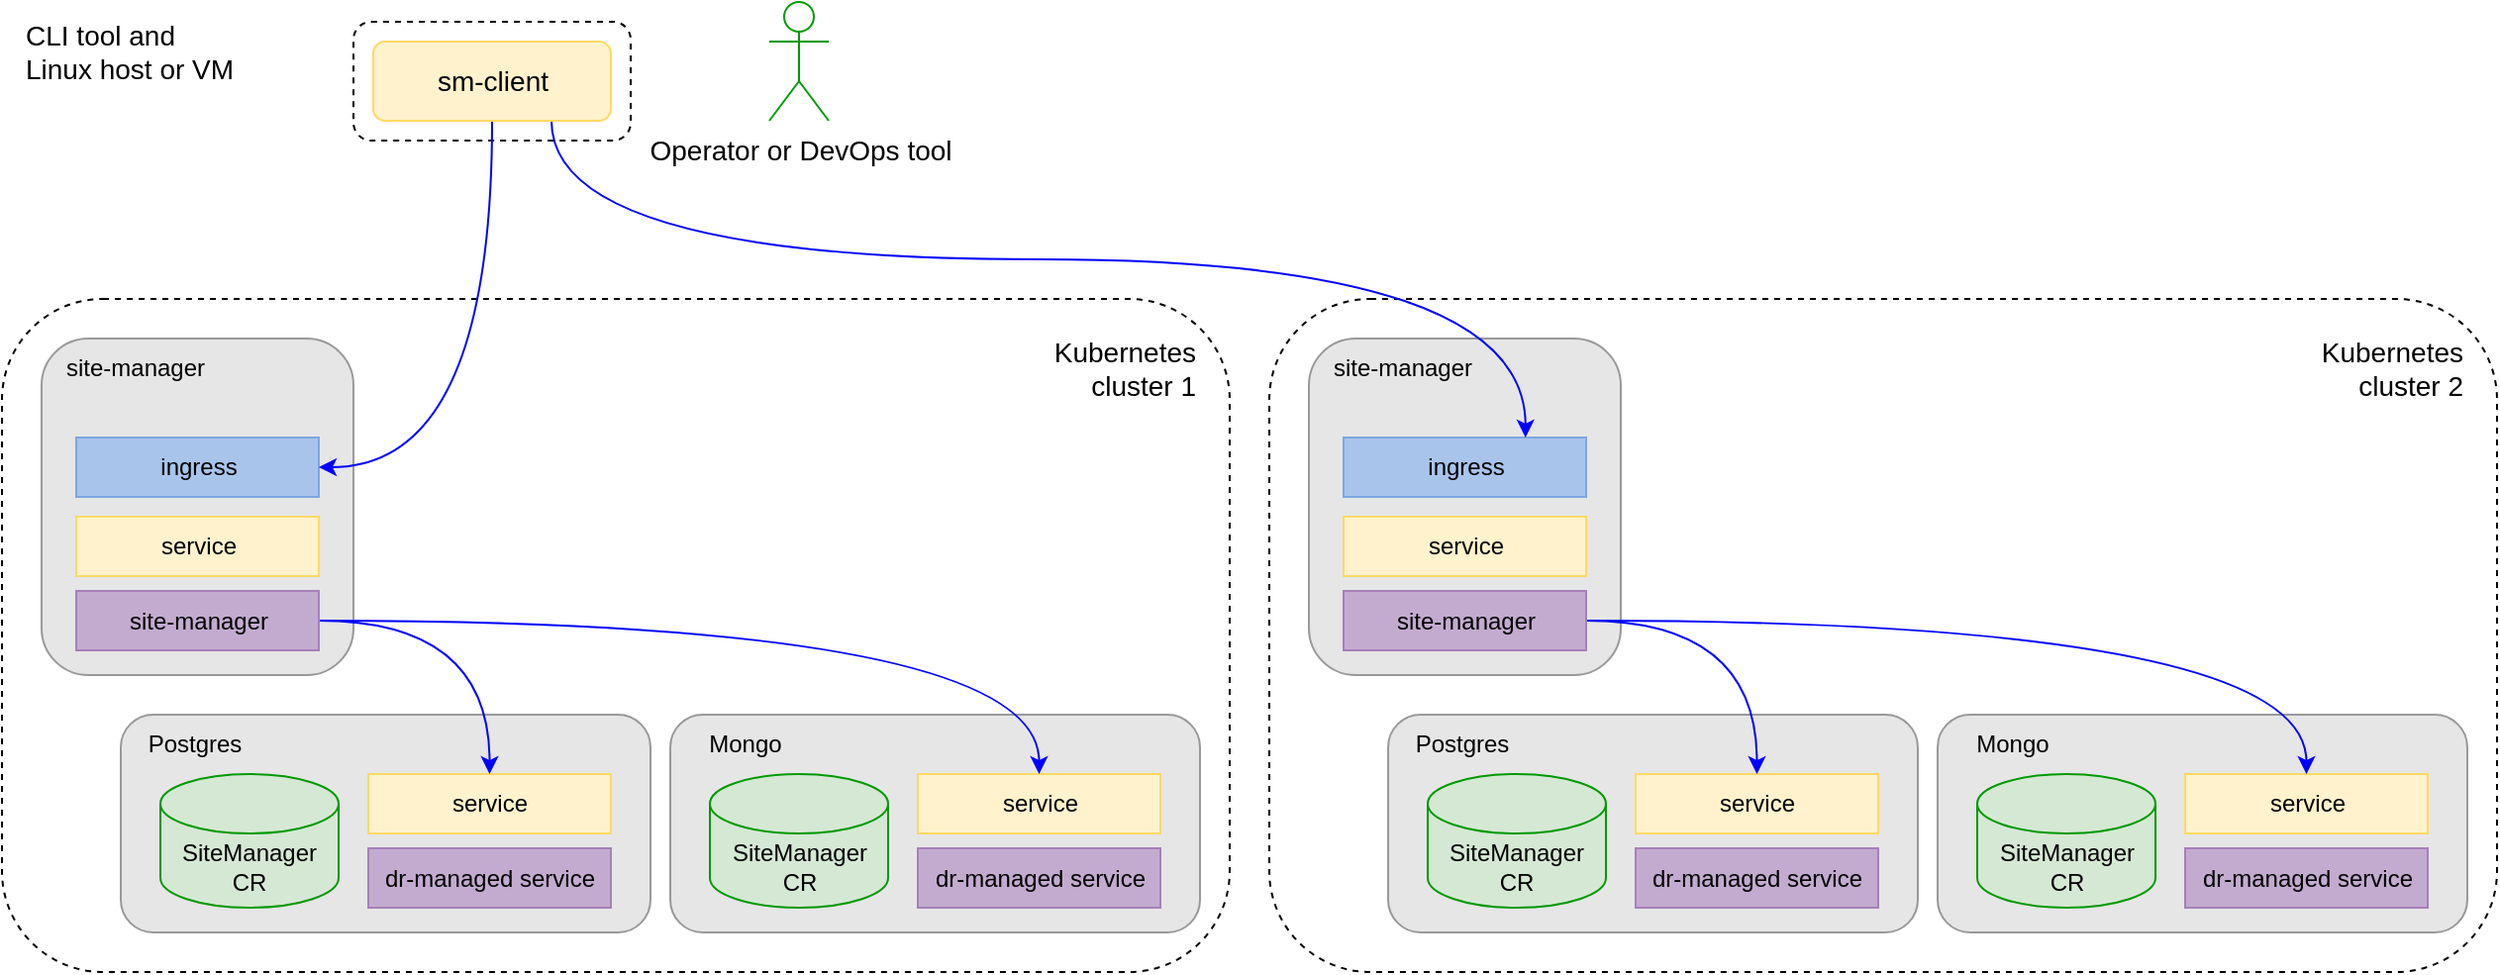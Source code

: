 <mxfile version="20.3.0" type="device"><diagram id="XSpdmrs2b6kqtuf-RH0i" name="site-manager-SM-new-arch-1"><mxGraphModel dx="1278" dy="649" grid="1" gridSize="10" guides="1" tooltips="1" connect="1" arrows="1" fold="1" page="1" pageScale="1" pageWidth="850" pageHeight="1100" math="0" shadow="0"><root><mxCell id="0"/><mxCell id="1" parent="0"/><mxCell id="45XteOduecYkhrp4cVKA-50" value="" style="rounded=1;whiteSpace=wrap;html=1;dashed=1;" vertex="1" parent="1"><mxGeometry x="217.5" y="40" width="140" height="60" as="geometry"/></mxCell><mxCell id="45XteOduecYkhrp4cVKA-1" value="" style="rounded=1;whiteSpace=wrap;html=1;dashed=1;" vertex="1" parent="1"><mxGeometry x="40" y="180" width="620" height="340" as="geometry"/></mxCell><mxCell id="45XteOduecYkhrp4cVKA-2" value="&lt;font style=&quot;font-size: 14px;&quot;&gt;Kubernetes cluster 1&lt;/font&gt;" style="text;html=1;strokeColor=none;fillColor=none;align=right;verticalAlign=middle;whiteSpace=wrap;rounded=0;" vertex="1" parent="1"><mxGeometry x="585" y="200" width="60" height="30" as="geometry"/></mxCell><mxCell id="45XteOduecYkhrp4cVKA-3" value="" style="rounded=1;whiteSpace=wrap;html=1;strokeColor=#999999;fillColor=#E6E6E6;" vertex="1" parent="1"><mxGeometry x="100" y="390" width="267.5" height="110" as="geometry"/></mxCell><mxCell id="45XteOduecYkhrp4cVKA-6" value="Postgres" style="text;html=1;strokeColor=none;fillColor=none;align=center;verticalAlign=middle;whiteSpace=wrap;rounded=0;" vertex="1" parent="1"><mxGeometry x="100" y="390" width="75" height="30" as="geometry"/></mxCell><mxCell id="45XteOduecYkhrp4cVKA-7" value="SiteManager CR" style="shape=cylinder3;whiteSpace=wrap;html=1;boundedLbl=1;backgroundOutline=1;size=15;strokeColor=#009900;fillColor=#D5E8D4;" vertex="1" parent="1"><mxGeometry x="120" y="420" width="90" height="67.5" as="geometry"/></mxCell><mxCell id="45XteOduecYkhrp4cVKA-8" value="service" style="rounded=0;whiteSpace=wrap;html=1;strokeColor=#FFD966;fillColor=#FFF2CC;" vertex="1" parent="1"><mxGeometry x="225" y="420" width="122.5" height="30" as="geometry"/></mxCell><mxCell id="45XteOduecYkhrp4cVKA-10" value="dr-managed service" style="rounded=0;whiteSpace=wrap;html=1;strokeColor=#A680B8;fillColor=#C3ABD0;" vertex="1" parent="1"><mxGeometry x="225" y="457.5" width="122.5" height="30" as="geometry"/></mxCell><mxCell id="45XteOduecYkhrp4cVKA-17" value="" style="rounded=1;whiteSpace=wrap;html=1;strokeColor=#999999;fillColor=#E6E6E6;" vertex="1" parent="1"><mxGeometry x="377.5" y="390" width="267.5" height="110" as="geometry"/></mxCell><mxCell id="45XteOduecYkhrp4cVKA-18" value="Mongo" style="text;html=1;strokeColor=none;fillColor=none;align=center;verticalAlign=middle;whiteSpace=wrap;rounded=0;" vertex="1" parent="1"><mxGeometry x="377.5" y="390" width="75" height="30" as="geometry"/></mxCell><mxCell id="45XteOduecYkhrp4cVKA-19" value="SiteManager CR" style="shape=cylinder3;whiteSpace=wrap;html=1;boundedLbl=1;backgroundOutline=1;size=15;strokeColor=#009900;fillColor=#D5E8D4;" vertex="1" parent="1"><mxGeometry x="397.5" y="420" width="90" height="67.5" as="geometry"/></mxCell><mxCell id="45XteOduecYkhrp4cVKA-20" value="service" style="rounded=0;whiteSpace=wrap;html=1;strokeColor=#FFD966;fillColor=#FFF2CC;" vertex="1" parent="1"><mxGeometry x="502.5" y="420" width="122.5" height="30" as="geometry"/></mxCell><mxCell id="45XteOduecYkhrp4cVKA-21" value="dr-managed service" style="rounded=0;whiteSpace=wrap;html=1;strokeColor=#A680B8;fillColor=#C3ABD0;" vertex="1" parent="1"><mxGeometry x="502.5" y="457.5" width="122.5" height="30" as="geometry"/></mxCell><mxCell id="45XteOduecYkhrp4cVKA-22" value="" style="rounded=1;whiteSpace=wrap;html=1;strokeColor=#999999;fillColor=#E6E6E6;" vertex="1" parent="1"><mxGeometry x="60" y="200" width="157.5" height="170" as="geometry"/></mxCell><mxCell id="45XteOduecYkhrp4cVKA-23" value="site-manager" style="text;html=1;strokeColor=none;fillColor=none;align=center;verticalAlign=middle;whiteSpace=wrap;rounded=0;" vertex="1" parent="1"><mxGeometry x="70" y="200" width="75" height="30" as="geometry"/></mxCell><mxCell id="45XteOduecYkhrp4cVKA-25" value="service" style="rounded=0;whiteSpace=wrap;html=1;strokeColor=#FFD966;fillColor=#FFF2CC;" vertex="1" parent="1"><mxGeometry x="77.5" y="290" width="122.5" height="30" as="geometry"/></mxCell><mxCell id="45XteOduecYkhrp4cVKA-28" style="edgeStyle=orthogonalEdgeStyle;rounded=0;orthogonalLoop=1;jettySize=auto;html=1;curved=1;strokeColor=#0000FF;" edge="1" parent="1" source="45XteOduecYkhrp4cVKA-26" target="45XteOduecYkhrp4cVKA-8"><mxGeometry relative="1" as="geometry"/></mxCell><mxCell id="45XteOduecYkhrp4cVKA-29" style="edgeStyle=orthogonalEdgeStyle;curved=1;rounded=0;orthogonalLoop=1;jettySize=auto;html=1;strokeColor=#0000FF;" edge="1" parent="1" source="45XteOduecYkhrp4cVKA-26" target="45XteOduecYkhrp4cVKA-20"><mxGeometry relative="1" as="geometry"/></mxCell><mxCell id="45XteOduecYkhrp4cVKA-26" value="site-manager" style="rounded=0;whiteSpace=wrap;html=1;strokeColor=#A680B8;fillColor=#C3ABD0;" vertex="1" parent="1"><mxGeometry x="77.5" y="327.5" width="122.5" height="30" as="geometry"/></mxCell><mxCell id="45XteOduecYkhrp4cVKA-27" value="ingress" style="rounded=0;whiteSpace=wrap;html=1;strokeColor=#7EA6E0;fillColor=#A9C4EB;" vertex="1" parent="1"><mxGeometry x="77.5" y="250" width="122.5" height="30" as="geometry"/></mxCell><mxCell id="45XteOduecYkhrp4cVKA-30" value="" style="rounded=1;whiteSpace=wrap;html=1;dashed=1;" vertex="1" parent="1"><mxGeometry x="680" y="180" width="620" height="340" as="geometry"/></mxCell><mxCell id="45XteOduecYkhrp4cVKA-31" value="&lt;font style=&quot;font-size: 14px;&quot;&gt;Kubernetes cluster 2&lt;/font&gt;" style="text;html=1;strokeColor=none;fillColor=none;align=right;verticalAlign=middle;whiteSpace=wrap;rounded=0;" vertex="1" parent="1"><mxGeometry x="1225" y="200" width="60" height="30" as="geometry"/></mxCell><mxCell id="45XteOduecYkhrp4cVKA-32" value="" style="rounded=1;whiteSpace=wrap;html=1;strokeColor=#999999;fillColor=#E6E6E6;" vertex="1" parent="1"><mxGeometry x="740" y="390" width="267.5" height="110" as="geometry"/></mxCell><mxCell id="45XteOduecYkhrp4cVKA-33" value="Postgres" style="text;html=1;strokeColor=none;fillColor=none;align=center;verticalAlign=middle;whiteSpace=wrap;rounded=0;" vertex="1" parent="1"><mxGeometry x="740" y="390" width="75" height="30" as="geometry"/></mxCell><mxCell id="45XteOduecYkhrp4cVKA-34" value="SiteManager CR" style="shape=cylinder3;whiteSpace=wrap;html=1;boundedLbl=1;backgroundOutline=1;size=15;strokeColor=#009900;fillColor=#D5E8D4;" vertex="1" parent="1"><mxGeometry x="760" y="420" width="90" height="67.5" as="geometry"/></mxCell><mxCell id="45XteOduecYkhrp4cVKA-35" value="service" style="rounded=0;whiteSpace=wrap;html=1;strokeColor=#FFD966;fillColor=#FFF2CC;" vertex="1" parent="1"><mxGeometry x="865" y="420" width="122.5" height="30" as="geometry"/></mxCell><mxCell id="45XteOduecYkhrp4cVKA-36" value="dr-managed service" style="rounded=0;whiteSpace=wrap;html=1;strokeColor=#A680B8;fillColor=#C3ABD0;" vertex="1" parent="1"><mxGeometry x="865" y="457.5" width="122.5" height="30" as="geometry"/></mxCell><mxCell id="45XteOduecYkhrp4cVKA-37" value="" style="rounded=1;whiteSpace=wrap;html=1;strokeColor=#999999;fillColor=#E6E6E6;" vertex="1" parent="1"><mxGeometry x="1017.5" y="390" width="267.5" height="110" as="geometry"/></mxCell><mxCell id="45XteOduecYkhrp4cVKA-38" value="Mongo" style="text;html=1;strokeColor=none;fillColor=none;align=center;verticalAlign=middle;whiteSpace=wrap;rounded=0;" vertex="1" parent="1"><mxGeometry x="1017.5" y="390" width="75" height="30" as="geometry"/></mxCell><mxCell id="45XteOduecYkhrp4cVKA-39" value="SiteManager CR" style="shape=cylinder3;whiteSpace=wrap;html=1;boundedLbl=1;backgroundOutline=1;size=15;strokeColor=#009900;fillColor=#D5E8D4;" vertex="1" parent="1"><mxGeometry x="1037.5" y="420" width="90" height="67.5" as="geometry"/></mxCell><mxCell id="45XteOduecYkhrp4cVKA-40" value="service" style="rounded=0;whiteSpace=wrap;html=1;strokeColor=#FFD966;fillColor=#FFF2CC;" vertex="1" parent="1"><mxGeometry x="1142.5" y="420" width="122.5" height="30" as="geometry"/></mxCell><mxCell id="45XteOduecYkhrp4cVKA-41" value="dr-managed service" style="rounded=0;whiteSpace=wrap;html=1;strokeColor=#A680B8;fillColor=#C3ABD0;" vertex="1" parent="1"><mxGeometry x="1142.5" y="457.5" width="122.5" height="30" as="geometry"/></mxCell><mxCell id="45XteOduecYkhrp4cVKA-42" value="" style="rounded=1;whiteSpace=wrap;html=1;strokeColor=#999999;fillColor=#E6E6E6;" vertex="1" parent="1"><mxGeometry x="700" y="200" width="157.5" height="170" as="geometry"/></mxCell><mxCell id="45XteOduecYkhrp4cVKA-43" value="site-manager" style="text;html=1;strokeColor=none;fillColor=none;align=center;verticalAlign=middle;whiteSpace=wrap;rounded=0;" vertex="1" parent="1"><mxGeometry x="710" y="200" width="75" height="30" as="geometry"/></mxCell><mxCell id="45XteOduecYkhrp4cVKA-44" value="service" style="rounded=0;whiteSpace=wrap;html=1;strokeColor=#FFD966;fillColor=#FFF2CC;" vertex="1" parent="1"><mxGeometry x="717.5" y="290" width="122.5" height="30" as="geometry"/></mxCell><mxCell id="45XteOduecYkhrp4cVKA-45" style="edgeStyle=orthogonalEdgeStyle;rounded=0;orthogonalLoop=1;jettySize=auto;html=1;curved=1;strokeColor=#0000FF;" edge="1" parent="1" source="45XteOduecYkhrp4cVKA-47" target="45XteOduecYkhrp4cVKA-35"><mxGeometry relative="1" as="geometry"/></mxCell><mxCell id="45XteOduecYkhrp4cVKA-46" style="edgeStyle=orthogonalEdgeStyle;curved=1;rounded=0;orthogonalLoop=1;jettySize=auto;html=1;strokeColor=#0000FF;" edge="1" parent="1" source="45XteOduecYkhrp4cVKA-47" target="45XteOduecYkhrp4cVKA-40"><mxGeometry relative="1" as="geometry"/></mxCell><mxCell id="45XteOduecYkhrp4cVKA-47" value="site-manager" style="rounded=0;whiteSpace=wrap;html=1;strokeColor=#A680B8;fillColor=#C3ABD0;" vertex="1" parent="1"><mxGeometry x="717.5" y="327.5" width="122.5" height="30" as="geometry"/></mxCell><mxCell id="45XteOduecYkhrp4cVKA-48" value="ingress" style="rounded=0;whiteSpace=wrap;html=1;strokeColor=#7EA6E0;fillColor=#A9C4EB;" vertex="1" parent="1"><mxGeometry x="717.5" y="250" width="122.5" height="30" as="geometry"/></mxCell><mxCell id="45XteOduecYkhrp4cVKA-53" style="edgeStyle=orthogonalEdgeStyle;curved=1;rounded=0;orthogonalLoop=1;jettySize=auto;html=1;entryX=1;entryY=0.5;entryDx=0;entryDy=0;strokeColor=#0000FF;fontSize=14;exitX=0.5;exitY=1;exitDx=0;exitDy=0;" edge="1" parent="1" source="45XteOduecYkhrp4cVKA-49" target="45XteOduecYkhrp4cVKA-27"><mxGeometry relative="1" as="geometry"/></mxCell><mxCell id="45XteOduecYkhrp4cVKA-54" style="edgeStyle=orthogonalEdgeStyle;curved=1;rounded=0;orthogonalLoop=1;jettySize=auto;html=1;entryX=0.75;entryY=0;entryDx=0;entryDy=0;strokeColor=#0000FF;fontSize=14;exitX=0.75;exitY=1;exitDx=0;exitDy=0;" edge="1" parent="1" source="45XteOduecYkhrp4cVKA-49" target="45XteOduecYkhrp4cVKA-48"><mxGeometry relative="1" as="geometry"><Array as="points"><mxPoint x="318" y="160"/><mxPoint x="809" y="160"/></Array></mxGeometry></mxCell><mxCell id="45XteOduecYkhrp4cVKA-49" value="sm-client" style="rounded=1;whiteSpace=wrap;html=1;fontSize=14;strokeColor=#FFD966;fillColor=#FFF2CC;" vertex="1" parent="1"><mxGeometry x="227.5" y="50" width="120" height="40" as="geometry"/></mxCell><mxCell id="45XteOduecYkhrp4cVKA-51" value="&lt;font style=&quot;font-size: 14px;&quot;&gt;CLI tool and Linux host or VM&lt;/font&gt;" style="text;html=1;strokeColor=none;fillColor=none;align=left;verticalAlign=middle;whiteSpace=wrap;rounded=0;" vertex="1" parent="1"><mxGeometry x="50" y="40" width="110" height="30" as="geometry"/></mxCell><mxCell id="45XteOduecYkhrp4cVKA-55" value="Operator or DevOps tool" style="shape=umlActor;verticalLabelPosition=bottom;verticalAlign=top;html=1;outlineConnect=0;strokeColor=#009900;fontSize=14;fillColor=none;" vertex="1" parent="1"><mxGeometry x="427.5" y="30" width="30" height="60" as="geometry"/></mxCell></root></mxGraphModel></diagram></mxfile>